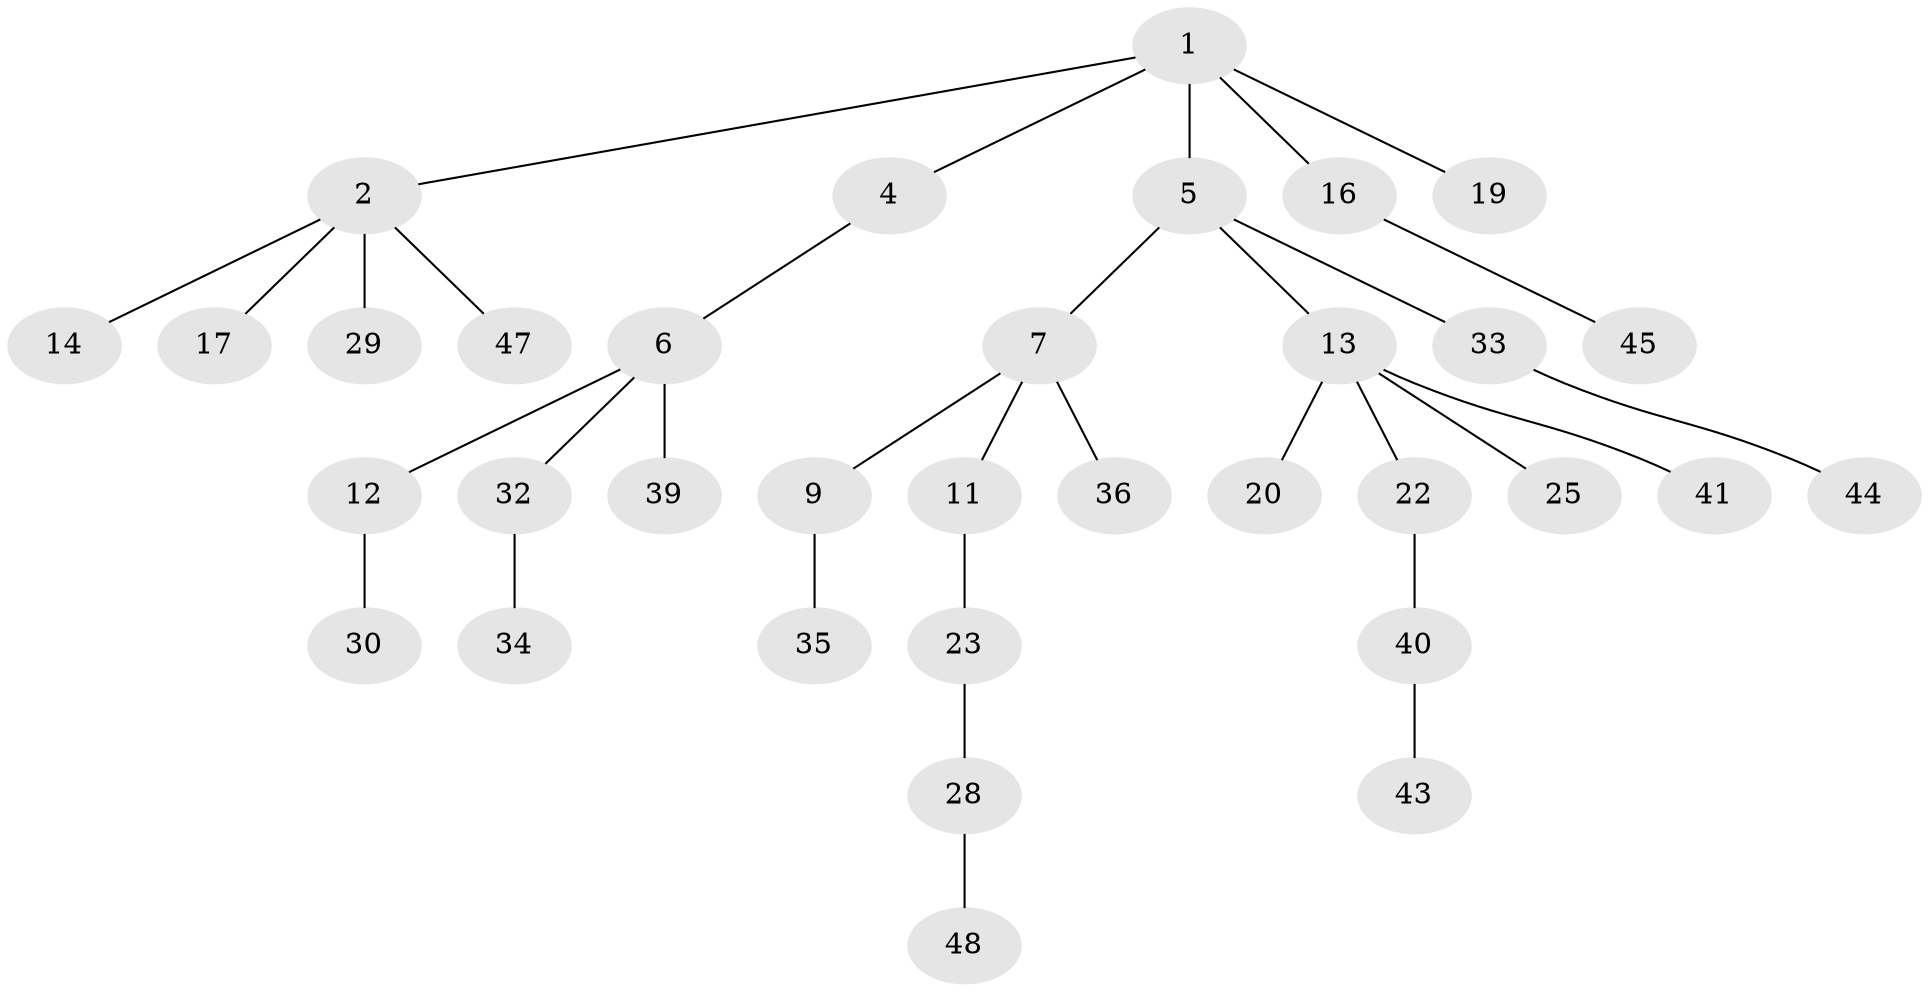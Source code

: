 // original degree distribution, {3: 0.1509433962264151, 5: 0.05660377358490566, 4: 0.05660377358490566, 1: 0.4716981132075472, 2: 0.2641509433962264}
// Generated by graph-tools (version 1.1) at 2025/42/03/06/25 10:42:02]
// undirected, 34 vertices, 33 edges
graph export_dot {
graph [start="1"]
  node [color=gray90,style=filled];
  1 [super="+3"];
  2 [super="+10"];
  4 [super="+8"];
  5 [super="+18"];
  6 [super="+27"];
  7 [super="+24"];
  9 [super="+21"];
  11;
  12 [super="+53"];
  13 [super="+15"];
  14 [super="+51"];
  16 [super="+38"];
  17;
  19 [super="+26"];
  20 [super="+37"];
  22 [super="+31"];
  23 [super="+46"];
  25;
  28 [super="+50"];
  29 [super="+52"];
  30;
  32;
  33;
  34;
  35;
  36;
  39;
  40 [super="+42"];
  41;
  43;
  44 [super="+49"];
  45;
  47;
  48;
  1 -- 2;
  1 -- 16;
  1 -- 19;
  1 -- 4;
  1 -- 5;
  2 -- 14;
  2 -- 17;
  2 -- 29;
  2 -- 47;
  4 -- 6;
  5 -- 7;
  5 -- 13;
  5 -- 33;
  6 -- 12;
  6 -- 32;
  6 -- 39;
  7 -- 9;
  7 -- 11;
  7 -- 36;
  9 -- 35;
  11 -- 23;
  12 -- 30;
  13 -- 20;
  13 -- 22;
  13 -- 41;
  13 -- 25;
  16 -- 45;
  22 -- 40;
  23 -- 28;
  28 -- 48;
  32 -- 34;
  33 -- 44;
  40 -- 43;
}
